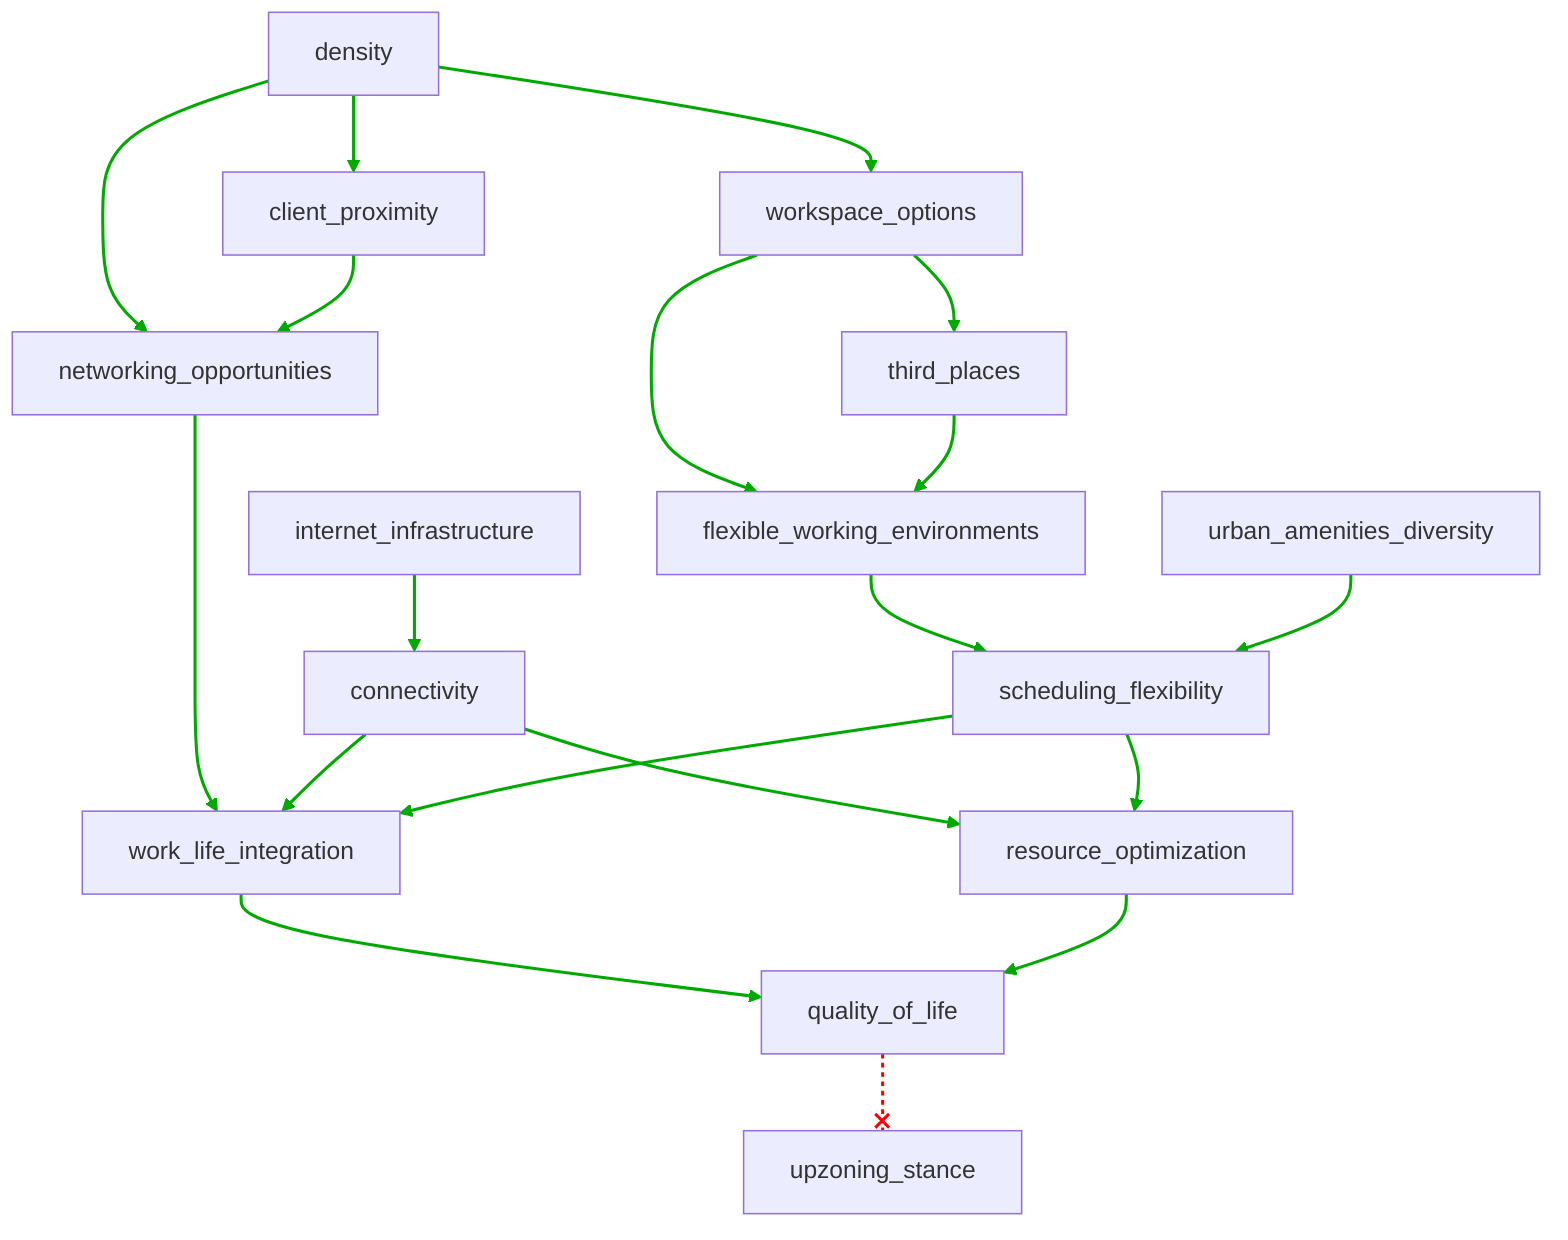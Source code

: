 flowchart TD
n1[density]
n2[workspace_options]
n3[client_proximity]
n4[networking_opportunities]
n5[internet_infrastructure]
n6[connectivity]
n7[third_places]
n8[flexible_working_environments]
n9[urban_amenities_diversity]
n10[scheduling_flexibility]
n11[work_life_integration]
n12[resource_optimization]
n13[quality_of_life]
n14[upzoning_stance]
n1 --> n2
n1 --> n3
n1 --> n4
n2 --> n7
n2 --> n8
n3 --> n4
n4 --> n11
n5 --> n6
n6 --> n11
n6 --> n12
n7 --> n8
n8 --> n10
n9 --> n10
n10 --> n11
n10 --> n12
n11 --> n13
n12 --> n13
n13 --x n14
linkStyle 0 stroke:#00AA00,stroke-width:2px
linkStyle 1 stroke:#00AA00,stroke-width:2px
linkStyle 2 stroke:#00AA00,stroke-width:2px
linkStyle 3 stroke:#00AA00,stroke-width:2px
linkStyle 4 stroke:#00AA00,stroke-width:2px
linkStyle 5 stroke:#00AA00,stroke-width:2px
linkStyle 6 stroke:#00AA00,stroke-width:2px
linkStyle 7 stroke:#00AA00,stroke-width:2px
linkStyle 8 stroke:#00AA00,stroke-width:2px
linkStyle 9 stroke:#00AA00,stroke-width:2px
linkStyle 10 stroke:#00AA00,stroke-width:2px
linkStyle 11 stroke:#00AA00,stroke-width:2px
linkStyle 12 stroke:#00AA00,stroke-width:2px
linkStyle 13 stroke:#00AA00,stroke-width:2px
linkStyle 14 stroke:#00AA00,stroke-width:2px
linkStyle 15 stroke:#00AA00,stroke-width:2px
linkStyle 16 stroke:#00AA00,stroke-width:2px
linkStyle 17 stroke:#FF0000,stroke-dasharray:3,stroke-width:2px